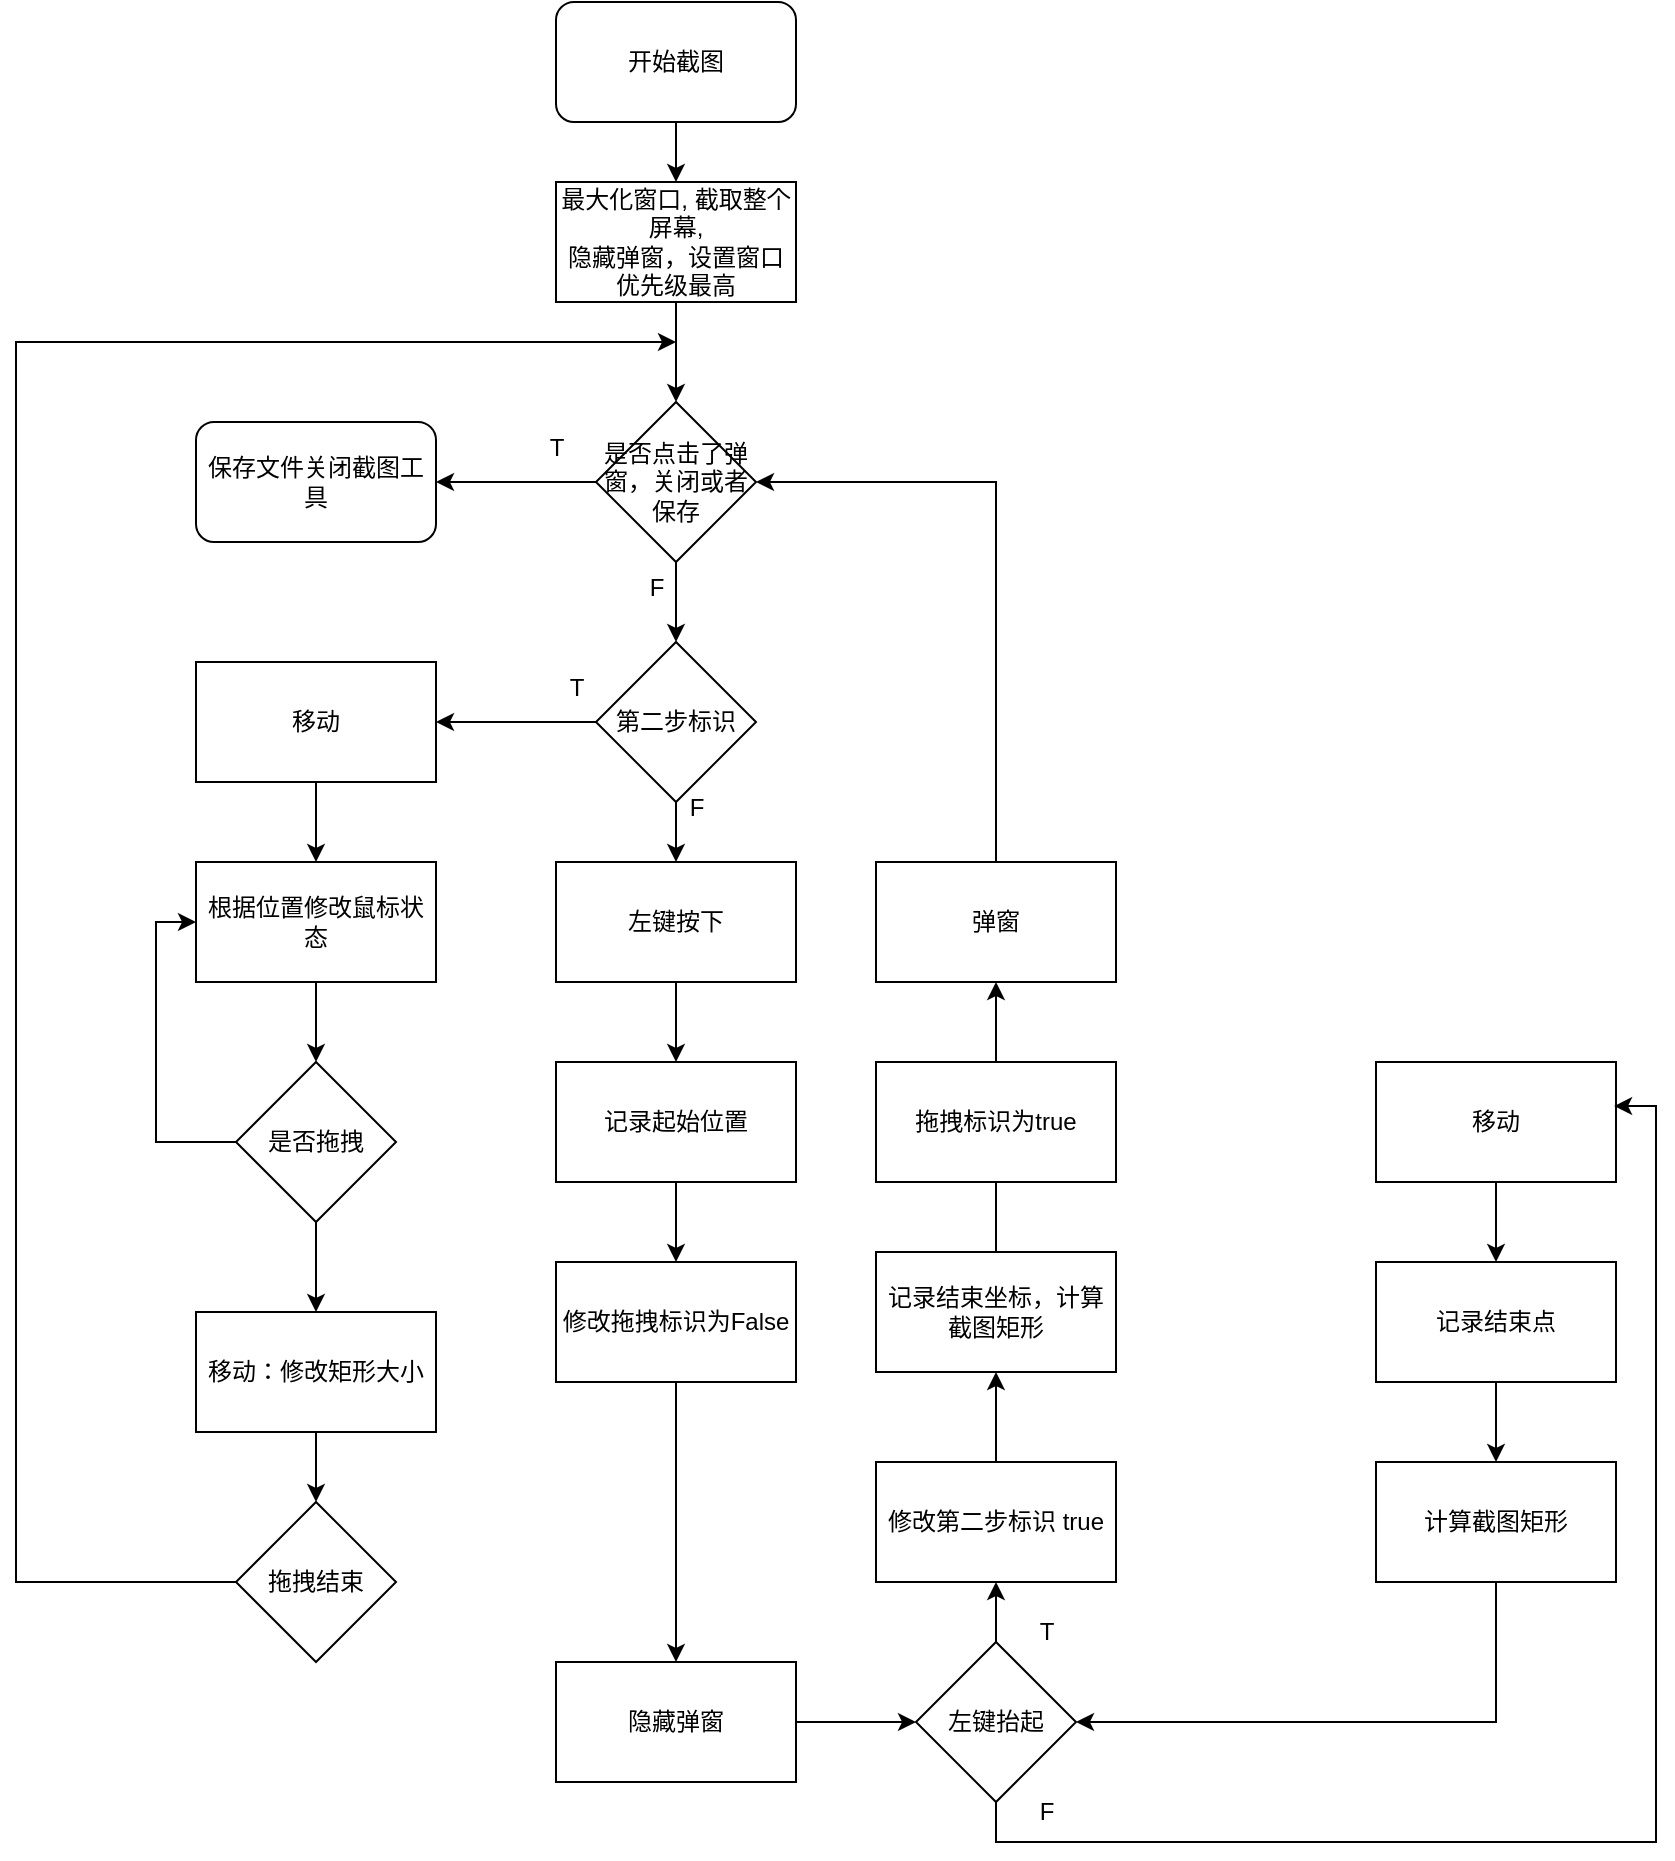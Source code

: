 <mxfile version="23.1.7" type="github">
  <diagram name="第 1 页" id="rXNOSeB3cZZgPNsnbTGn">
    <mxGraphModel dx="2453" dy="1954" grid="1" gridSize="10" guides="1" tooltips="1" connect="1" arrows="1" fold="1" page="1" pageScale="1" pageWidth="827" pageHeight="1169" math="0" shadow="0">
      <root>
        <mxCell id="0" />
        <mxCell id="1" parent="0" />
        <mxCell id="n7YBA3tUE_IjKKzlbOG0-29" style="edgeStyle=orthogonalEdgeStyle;rounded=0;orthogonalLoop=1;jettySize=auto;html=1;exitX=0.5;exitY=1;exitDx=0;exitDy=0;entryX=0.5;entryY=0;entryDx=0;entryDy=0;" parent="1" source="Xr6l-xtnLtzktArldmb--2" target="Xr6l-xtnLtzktArldmb--4" edge="1">
          <mxGeometry relative="1" as="geometry" />
        </mxCell>
        <mxCell id="Xr6l-xtnLtzktArldmb--2" value="开始截图" style="rounded=1;whiteSpace=wrap;html=1;" parent="1" vertex="1">
          <mxGeometry x="70" y="-100" width="120" height="60" as="geometry" />
        </mxCell>
        <mxCell id="n7YBA3tUE_IjKKzlbOG0-30" style="edgeStyle=orthogonalEdgeStyle;rounded=0;orthogonalLoop=1;jettySize=auto;html=1;exitX=0.5;exitY=1;exitDx=0;exitDy=0;entryX=0.5;entryY=0;entryDx=0;entryDy=0;" parent="1" source="n7YBA3tUE_IjKKzlbOG0-64" target="n7YBA3tUE_IjKKzlbOG0-4" edge="1">
          <mxGeometry relative="1" as="geometry" />
        </mxCell>
        <mxCell id="Xr6l-xtnLtzktArldmb--4" value="最大化窗口, 截取整个屏幕,&lt;br&gt;隐藏弹窗，设置窗口优先级最高" style="rounded=0;whiteSpace=wrap;html=1;" parent="1" vertex="1">
          <mxGeometry x="70" y="-10" width="120" height="60" as="geometry" />
        </mxCell>
        <mxCell id="n7YBA3tUE_IjKKzlbOG0-7" style="edgeStyle=orthogonalEdgeStyle;rounded=0;orthogonalLoop=1;jettySize=auto;html=1;exitX=0.5;exitY=1;exitDx=0;exitDy=0;entryX=0.5;entryY=0;entryDx=0;entryDy=0;" parent="1" source="n7YBA3tUE_IjKKzlbOG0-1" target="n7YBA3tUE_IjKKzlbOG0-2" edge="1">
          <mxGeometry relative="1" as="geometry" />
        </mxCell>
        <mxCell id="n7YBA3tUE_IjKKzlbOG0-1" value="左键按下" style="rounded=0;whiteSpace=wrap;html=1;" parent="1" vertex="1">
          <mxGeometry x="70" y="330" width="120" height="60" as="geometry" />
        </mxCell>
        <mxCell id="n7YBA3tUE_IjKKzlbOG0-8" style="edgeStyle=orthogonalEdgeStyle;rounded=0;orthogonalLoop=1;jettySize=auto;html=1;exitX=0.5;exitY=1;exitDx=0;exitDy=0;entryX=0.5;entryY=0;entryDx=0;entryDy=0;" parent="1" source="n7YBA3tUE_IjKKzlbOG0-2" target="n7YBA3tUE_IjKKzlbOG0-3" edge="1">
          <mxGeometry relative="1" as="geometry" />
        </mxCell>
        <mxCell id="n7YBA3tUE_IjKKzlbOG0-2" value="记录起始位置" style="rounded=0;whiteSpace=wrap;html=1;" parent="1" vertex="1">
          <mxGeometry x="70" y="430" width="120" height="60" as="geometry" />
        </mxCell>
        <mxCell id="n7YBA3tUE_IjKKzlbOG0-63" style="edgeStyle=orthogonalEdgeStyle;rounded=0;orthogonalLoop=1;jettySize=auto;html=1;exitX=0.5;exitY=1;exitDx=0;exitDy=0;" parent="1" source="n7YBA3tUE_IjKKzlbOG0-3" target="n7YBA3tUE_IjKKzlbOG0-10" edge="1">
          <mxGeometry relative="1" as="geometry" />
        </mxCell>
        <mxCell id="n7YBA3tUE_IjKKzlbOG0-3" value="修改拖拽标识为False" style="rounded=0;whiteSpace=wrap;html=1;" parent="1" vertex="1">
          <mxGeometry x="70" y="530" width="120" height="60" as="geometry" />
        </mxCell>
        <mxCell id="n7YBA3tUE_IjKKzlbOG0-5" style="edgeStyle=orthogonalEdgeStyle;rounded=0;orthogonalLoop=1;jettySize=auto;html=1;exitX=0.5;exitY=1;exitDx=0;exitDy=0;entryX=0.5;entryY=0;entryDx=0;entryDy=0;" parent="1" source="n7YBA3tUE_IjKKzlbOG0-4" target="n7YBA3tUE_IjKKzlbOG0-1" edge="1">
          <mxGeometry relative="1" as="geometry" />
        </mxCell>
        <mxCell id="n7YBA3tUE_IjKKzlbOG0-31" style="edgeStyle=orthogonalEdgeStyle;rounded=0;orthogonalLoop=1;jettySize=auto;html=1;exitX=0;exitY=0.5;exitDx=0;exitDy=0;entryX=1;entryY=0.5;entryDx=0;entryDy=0;" parent="1" source="n7YBA3tUE_IjKKzlbOG0-4" edge="1">
          <mxGeometry relative="1" as="geometry">
            <mxPoint x="10" y="260" as="targetPoint" />
          </mxGeometry>
        </mxCell>
        <mxCell id="n7YBA3tUE_IjKKzlbOG0-4" value="第二步标识" style="rhombus;whiteSpace=wrap;html=1;" parent="1" vertex="1">
          <mxGeometry x="90" y="220" width="80" height="80" as="geometry" />
        </mxCell>
        <mxCell id="n7YBA3tUE_IjKKzlbOG0-6" value="F" style="text;html=1;align=center;verticalAlign=middle;resizable=0;points=[];autosize=1;strokeColor=none;fillColor=none;" parent="1" vertex="1">
          <mxGeometry x="125" y="288" width="30" height="30" as="geometry" />
        </mxCell>
        <mxCell id="n7YBA3tUE_IjKKzlbOG0-14" style="edgeStyle=orthogonalEdgeStyle;rounded=0;orthogonalLoop=1;jettySize=auto;html=1;exitX=1;exitY=0.5;exitDx=0;exitDy=0;entryX=0;entryY=0.5;entryDx=0;entryDy=0;" parent="1" source="n7YBA3tUE_IjKKzlbOG0-10" edge="1">
          <mxGeometry relative="1" as="geometry">
            <mxPoint x="250" y="760" as="targetPoint" />
          </mxGeometry>
        </mxCell>
        <mxCell id="n7YBA3tUE_IjKKzlbOG0-10" value="隐藏弹窗" style="rounded=0;whiteSpace=wrap;html=1;" parent="1" vertex="1">
          <mxGeometry x="70" y="730" width="120" height="60" as="geometry" />
        </mxCell>
        <mxCell id="n7YBA3tUE_IjKKzlbOG0-40" style="edgeStyle=orthogonalEdgeStyle;rounded=0;orthogonalLoop=1;jettySize=auto;html=1;exitX=0.5;exitY=0;exitDx=0;exitDy=0;" parent="1" source="n7YBA3tUE_IjKKzlbOG0-16" target="n7YBA3tUE_IjKKzlbOG0-35" edge="1">
          <mxGeometry relative="1" as="geometry" />
        </mxCell>
        <mxCell id="n7YBA3tUE_IjKKzlbOG0-16" value="左键抬起" style="rhombus;whiteSpace=wrap;html=1;" parent="1" vertex="1">
          <mxGeometry x="250" y="720" width="80" height="80" as="geometry" />
        </mxCell>
        <mxCell id="n7YBA3tUE_IjKKzlbOG0-22" style="edgeStyle=orthogonalEdgeStyle;rounded=0;orthogonalLoop=1;jettySize=auto;html=1;exitX=0.5;exitY=1;exitDx=0;exitDy=0;entryX=0.5;entryY=0;entryDx=0;entryDy=0;" parent="1" source="n7YBA3tUE_IjKKzlbOG0-17" target="n7YBA3tUE_IjKKzlbOG0-19" edge="1">
          <mxGeometry relative="1" as="geometry" />
        </mxCell>
        <mxCell id="n7YBA3tUE_IjKKzlbOG0-17" value="移动" style="rounded=0;whiteSpace=wrap;html=1;" parent="1" vertex="1">
          <mxGeometry x="480" y="430" width="120" height="60" as="geometry" />
        </mxCell>
        <mxCell id="n7YBA3tUE_IjKKzlbOG0-23" style="edgeStyle=orthogonalEdgeStyle;rounded=0;orthogonalLoop=1;jettySize=auto;html=1;exitX=0.5;exitY=1;exitDx=0;exitDy=0;" parent="1" source="n7YBA3tUE_IjKKzlbOG0-19" target="n7YBA3tUE_IjKKzlbOG0-20" edge="1">
          <mxGeometry relative="1" as="geometry" />
        </mxCell>
        <mxCell id="n7YBA3tUE_IjKKzlbOG0-19" value="记录结束点" style="rounded=0;whiteSpace=wrap;html=1;" parent="1" vertex="1">
          <mxGeometry x="480" y="530" width="120" height="60" as="geometry" />
        </mxCell>
        <mxCell id="n7YBA3tUE_IjKKzlbOG0-71" style="edgeStyle=orthogonalEdgeStyle;rounded=0;orthogonalLoop=1;jettySize=auto;html=1;exitX=0.5;exitY=1;exitDx=0;exitDy=0;entryX=1;entryY=0.5;entryDx=0;entryDy=0;" parent="1" source="n7YBA3tUE_IjKKzlbOG0-20" target="n7YBA3tUE_IjKKzlbOG0-16" edge="1">
          <mxGeometry relative="1" as="geometry" />
        </mxCell>
        <mxCell id="n7YBA3tUE_IjKKzlbOG0-20" value="计算截图矩形" style="rounded=0;whiteSpace=wrap;html=1;" parent="1" vertex="1">
          <mxGeometry x="480" y="630" width="120" height="60" as="geometry" />
        </mxCell>
        <mxCell id="n7YBA3tUE_IjKKzlbOG0-26" value="F" style="text;html=1;align=center;verticalAlign=middle;resizable=0;points=[];autosize=1;strokeColor=none;fillColor=none;" parent="1" vertex="1">
          <mxGeometry x="300" y="790" width="30" height="30" as="geometry" />
        </mxCell>
        <mxCell id="n7YBA3tUE_IjKKzlbOG0-32" value="T" style="text;html=1;align=center;verticalAlign=middle;resizable=0;points=[];autosize=1;strokeColor=none;fillColor=none;" parent="1" vertex="1">
          <mxGeometry x="65" y="228" width="30" height="30" as="geometry" />
        </mxCell>
        <mxCell id="n7YBA3tUE_IjKKzlbOG0-33" value="T" style="text;html=1;align=center;verticalAlign=middle;resizable=0;points=[];autosize=1;strokeColor=none;fillColor=none;" parent="1" vertex="1">
          <mxGeometry x="300" y="700" width="30" height="30" as="geometry" />
        </mxCell>
        <mxCell id="n7YBA3tUE_IjKKzlbOG0-41" style="edgeStyle=orthogonalEdgeStyle;rounded=0;orthogonalLoop=1;jettySize=auto;html=1;exitX=0.5;exitY=0;exitDx=0;exitDy=0;" parent="1" source="n7YBA3tUE_IjKKzlbOG0-35" target="n7YBA3tUE_IjKKzlbOG0-38" edge="1">
          <mxGeometry relative="1" as="geometry" />
        </mxCell>
        <mxCell id="n7YBA3tUE_IjKKzlbOG0-35" value="修改第二步标识 true" style="rounded=0;whiteSpace=wrap;html=1;" parent="1" vertex="1">
          <mxGeometry x="230" y="630" width="120" height="60" as="geometry" />
        </mxCell>
        <mxCell id="n7YBA3tUE_IjKKzlbOG0-36" style="edgeStyle=orthogonalEdgeStyle;rounded=0;orthogonalLoop=1;jettySize=auto;html=1;exitX=0.5;exitY=1;exitDx=0;exitDy=0;entryX=0.992;entryY=0.367;entryDx=0;entryDy=0;entryPerimeter=0;" parent="1" source="n7YBA3tUE_IjKKzlbOG0-16" target="n7YBA3tUE_IjKKzlbOG0-17" edge="1">
          <mxGeometry relative="1" as="geometry" />
        </mxCell>
        <mxCell id="n7YBA3tUE_IjKKzlbOG0-42" style="edgeStyle=orthogonalEdgeStyle;rounded=0;orthogonalLoop=1;jettySize=auto;html=1;exitX=0.5;exitY=0;exitDx=0;exitDy=0;entryX=0.5;entryY=1;entryDx=0;entryDy=0;" parent="1" source="n7YBA3tUE_IjKKzlbOG0-38" target="n7YBA3tUE_IjKKzlbOG0-39" edge="1">
          <mxGeometry relative="1" as="geometry">
            <mxPoint x="290" y="510" as="targetPoint" />
          </mxGeometry>
        </mxCell>
        <mxCell id="n7YBA3tUE_IjKKzlbOG0-38" value="记录结束坐标，计算截图矩形" style="rounded=0;whiteSpace=wrap;html=1;" parent="1" vertex="1">
          <mxGeometry x="230" y="525" width="120" height="60" as="geometry" />
        </mxCell>
        <mxCell id="n7YBA3tUE_IjKKzlbOG0-43" style="edgeStyle=orthogonalEdgeStyle;rounded=0;orthogonalLoop=1;jettySize=auto;html=1;exitX=0.5;exitY=0;exitDx=0;exitDy=0;entryX=1;entryY=0.5;entryDx=0;entryDy=0;" parent="1" source="n7YBA3tUE_IjKKzlbOG0-39" target="n7YBA3tUE_IjKKzlbOG0-64" edge="1">
          <mxGeometry relative="1" as="geometry" />
        </mxCell>
        <mxCell id="n7YBA3tUE_IjKKzlbOG0-39" value="弹窗" style="rounded=0;whiteSpace=wrap;html=1;" parent="1" vertex="1">
          <mxGeometry x="230" y="330" width="120" height="60" as="geometry" />
        </mxCell>
        <mxCell id="n7YBA3tUE_IjKKzlbOG0-65" value="" style="edgeStyle=orthogonalEdgeStyle;rounded=0;orthogonalLoop=1;jettySize=auto;html=1;exitX=0.5;exitY=1;exitDx=0;exitDy=0;entryX=0.5;entryY=0;entryDx=0;entryDy=0;" parent="1" source="Xr6l-xtnLtzktArldmb--4" target="n7YBA3tUE_IjKKzlbOG0-64" edge="1">
          <mxGeometry relative="1" as="geometry">
            <mxPoint x="130" y="50" as="sourcePoint" />
            <mxPoint x="130" y="220" as="targetPoint" />
          </mxGeometry>
        </mxCell>
        <mxCell id="n7YBA3tUE_IjKKzlbOG0-64" value="是否点击了弹窗，关闭或者保存" style="rhombus;whiteSpace=wrap;html=1;" parent="1" vertex="1">
          <mxGeometry x="90" y="100" width="80" height="80" as="geometry" />
        </mxCell>
        <mxCell id="n7YBA3tUE_IjKKzlbOG0-66" value="F" style="text;html=1;align=center;verticalAlign=middle;resizable=0;points=[];autosize=1;strokeColor=none;fillColor=none;" parent="1" vertex="1">
          <mxGeometry x="105" y="178" width="30" height="30" as="geometry" />
        </mxCell>
        <mxCell id="n7YBA3tUE_IjKKzlbOG0-67" value="保存文件关闭截图工具" style="rounded=1;whiteSpace=wrap;html=1;" parent="1" vertex="1">
          <mxGeometry x="-110" y="110" width="120" height="60" as="geometry" />
        </mxCell>
        <mxCell id="n7YBA3tUE_IjKKzlbOG0-68" style="edgeStyle=orthogonalEdgeStyle;rounded=0;orthogonalLoop=1;jettySize=auto;html=1;exitX=0;exitY=0.5;exitDx=0;exitDy=0;entryX=1;entryY=0.5;entryDx=0;entryDy=0;" parent="1" source="n7YBA3tUE_IjKKzlbOG0-64" target="n7YBA3tUE_IjKKzlbOG0-67" edge="1">
          <mxGeometry relative="1" as="geometry">
            <mxPoint x="20" y="140" as="targetPoint" />
          </mxGeometry>
        </mxCell>
        <mxCell id="n7YBA3tUE_IjKKzlbOG0-69" value="T" style="text;html=1;align=center;verticalAlign=middle;resizable=0;points=[];autosize=1;strokeColor=none;fillColor=none;" parent="1" vertex="1">
          <mxGeometry x="55" y="108" width="30" height="30" as="geometry" />
        </mxCell>
        <mxCell id="n7YBA3tUE_IjKKzlbOG0-89" style="edgeStyle=orthogonalEdgeStyle;rounded=0;orthogonalLoop=1;jettySize=auto;html=1;exitX=0.5;exitY=1;exitDx=0;exitDy=0;entryX=0.5;entryY=0;entryDx=0;entryDy=0;" parent="1" source="n7YBA3tUE_IjKKzlbOG0-74" target="n7YBA3tUE_IjKKzlbOG0-76" edge="1">
          <mxGeometry relative="1" as="geometry" />
        </mxCell>
        <mxCell id="n7YBA3tUE_IjKKzlbOG0-74" value="移动" style="rounded=0;whiteSpace=wrap;html=1;" parent="1" vertex="1">
          <mxGeometry x="-110" y="230" width="120" height="60" as="geometry" />
        </mxCell>
        <mxCell id="n7YBA3tUE_IjKKzlbOG0-90" style="edgeStyle=orthogonalEdgeStyle;rounded=0;orthogonalLoop=1;jettySize=auto;html=1;exitX=0.5;exitY=1;exitDx=0;exitDy=0;" parent="1" source="n7YBA3tUE_IjKKzlbOG0-76" target="n7YBA3tUE_IjKKzlbOG0-78" edge="1">
          <mxGeometry relative="1" as="geometry" />
        </mxCell>
        <mxCell id="n7YBA3tUE_IjKKzlbOG0-76" value="根据位置修改鼠标状态" style="rounded=0;whiteSpace=wrap;html=1;" parent="1" vertex="1">
          <mxGeometry x="-110" y="330" width="120" height="60" as="geometry" />
        </mxCell>
        <mxCell id="n7YBA3tUE_IjKKzlbOG0-93" style="edgeStyle=orthogonalEdgeStyle;rounded=0;orthogonalLoop=1;jettySize=auto;html=1;exitX=0;exitY=0.5;exitDx=0;exitDy=0;entryX=0;entryY=0.5;entryDx=0;entryDy=0;" parent="1" source="n7YBA3tUE_IjKKzlbOG0-78" target="n7YBA3tUE_IjKKzlbOG0-76" edge="1">
          <mxGeometry relative="1" as="geometry" />
        </mxCell>
        <mxCell id="n7YBA3tUE_IjKKzlbOG0-94" style="edgeStyle=orthogonalEdgeStyle;rounded=0;orthogonalLoop=1;jettySize=auto;html=1;exitX=0.5;exitY=1;exitDx=0;exitDy=0;" parent="1" source="n7YBA3tUE_IjKKzlbOG0-78" target="n7YBA3tUE_IjKKzlbOG0-91" edge="1">
          <mxGeometry relative="1" as="geometry" />
        </mxCell>
        <mxCell id="n7YBA3tUE_IjKKzlbOG0-78" value="是否拖拽" style="rhombus;whiteSpace=wrap;html=1;" parent="1" vertex="1">
          <mxGeometry x="-90" y="430" width="80" height="80" as="geometry" />
        </mxCell>
        <mxCell id="n7YBA3tUE_IjKKzlbOG0-96" style="edgeStyle=orthogonalEdgeStyle;rounded=0;orthogonalLoop=1;jettySize=auto;html=1;exitX=0.5;exitY=1;exitDx=0;exitDy=0;entryX=0.5;entryY=0;entryDx=0;entryDy=0;" parent="1" source="n7YBA3tUE_IjKKzlbOG0-91" target="n7YBA3tUE_IjKKzlbOG0-95" edge="1">
          <mxGeometry relative="1" as="geometry" />
        </mxCell>
        <mxCell id="n7YBA3tUE_IjKKzlbOG0-91" value="移动：修改矩形大小" style="rounded=0;whiteSpace=wrap;html=1;" parent="1" vertex="1">
          <mxGeometry x="-110" y="555" width="120" height="60" as="geometry" />
        </mxCell>
        <mxCell id="n7YBA3tUE_IjKKzlbOG0-97" style="edgeStyle=orthogonalEdgeStyle;rounded=0;orthogonalLoop=1;jettySize=auto;html=1;exitX=0;exitY=0.5;exitDx=0;exitDy=0;" parent="1" source="n7YBA3tUE_IjKKzlbOG0-95" edge="1">
          <mxGeometry relative="1" as="geometry">
            <mxPoint x="130" y="70" as="targetPoint" />
            <Array as="points">
              <mxPoint x="-200" y="690" />
              <mxPoint x="-200" y="70" />
            </Array>
          </mxGeometry>
        </mxCell>
        <mxCell id="n7YBA3tUE_IjKKzlbOG0-95" value="拖拽结束" style="rhombus;whiteSpace=wrap;html=1;" parent="1" vertex="1">
          <mxGeometry x="-90" y="650" width="80" height="80" as="geometry" />
        </mxCell>
        <mxCell id="n7YBA3tUE_IjKKzlbOG0-98" value="拖拽标识为true" style="rounded=0;whiteSpace=wrap;html=1;" parent="1" vertex="1">
          <mxGeometry x="230" y="430" width="120" height="60" as="geometry" />
        </mxCell>
      </root>
    </mxGraphModel>
  </diagram>
</mxfile>

